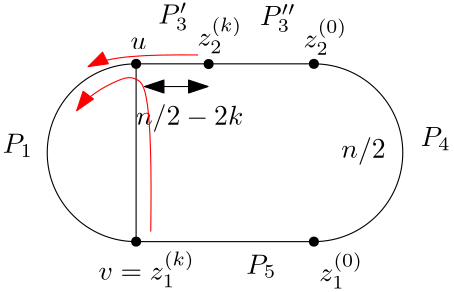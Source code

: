 <?xml version="1.0"?>
<!DOCTYPE ipe SYSTEM "ipe.dtd">
<ipe version="70107" creator="Ipe 7.1.10">
<info created="D:20180529113142" modified="D:20180530135308"/>
<ipestyle name="basic">
<symbol name="arrow/arc(spx)">
<path stroke="sym-stroke" fill="sym-stroke" pen="sym-pen">
0 0 m
-1 0.333 l
-1 -0.333 l
h
</path>
</symbol>
<symbol name="arrow/farc(spx)">
<path stroke="sym-stroke" fill="white" pen="sym-pen">
0 0 m
-1 0.333 l
-1 -0.333 l
h
</path>
</symbol>
<symbol name="arrow/ptarc(spx)">
<path stroke="sym-stroke" fill="sym-stroke" pen="sym-pen">
0 0 m
-1 0.333 l
-0.8 0 l
-1 -0.333 l
h
</path>
</symbol>
<symbol name="arrow/fptarc(spx)">
<path stroke="sym-stroke" fill="white" pen="sym-pen">
0 0 m
-1 0.333 l
-0.8 0 l
-1 -0.333 l
h
</path>
</symbol>
<symbol name="mark/circle(sx)" transformations="translations">
<path fill="sym-stroke">
0.6 0 0 0.6 0 0 e
0.4 0 0 0.4 0 0 e
</path>
</symbol>
<symbol name="mark/disk(sx)" transformations="translations">
<path fill="sym-stroke">
0.6 0 0 0.6 0 0 e
</path>
</symbol>
<symbol name="mark/fdisk(sfx)" transformations="translations">
<group>
<path fill="sym-fill">
0.5 0 0 0.5 0 0 e
</path>
<path fill="sym-stroke" fillrule="eofill">
0.6 0 0 0.6 0 0 e
0.4 0 0 0.4 0 0 e
</path>
</group>
</symbol>
<symbol name="mark/box(sx)" transformations="translations">
<path fill="sym-stroke" fillrule="eofill">
-0.6 -0.6 m
0.6 -0.6 l
0.6 0.6 l
-0.6 0.6 l
h
-0.4 -0.4 m
0.4 -0.4 l
0.4 0.4 l
-0.4 0.4 l
h
</path>
</symbol>
<symbol name="mark/square(sx)" transformations="translations">
<path fill="sym-stroke">
-0.6 -0.6 m
0.6 -0.6 l
0.6 0.6 l
-0.6 0.6 l
h
</path>
</symbol>
<symbol name="mark/fsquare(sfx)" transformations="translations">
<group>
<path fill="sym-fill">
-0.5 -0.5 m
0.5 -0.5 l
0.5 0.5 l
-0.5 0.5 l
h
</path>
<path fill="sym-stroke" fillrule="eofill">
-0.6 -0.6 m
0.6 -0.6 l
0.6 0.6 l
-0.6 0.6 l
h
-0.4 -0.4 m
0.4 -0.4 l
0.4 0.4 l
-0.4 0.4 l
h
</path>
</group>
</symbol>
<symbol name="mark/cross(sx)" transformations="translations">
<group>
<path fill="sym-stroke">
-0.43 -0.57 m
0.57 0.43 l
0.43 0.57 l
-0.57 -0.43 l
h
</path>
<path fill="sym-stroke">
-0.43 0.57 m
0.57 -0.43 l
0.43 -0.57 l
-0.57 0.43 l
h
</path>
</group>
</symbol>
<symbol name="arrow/fnormal(spx)">
<path stroke="sym-stroke" fill="white" pen="sym-pen">
0 0 m
-1 0.333 l
-1 -0.333 l
h
</path>
</symbol>
<symbol name="arrow/pointed(spx)">
<path stroke="sym-stroke" fill="sym-stroke" pen="sym-pen">
0 0 m
-1 0.333 l
-0.8 0 l
-1 -0.333 l
h
</path>
</symbol>
<symbol name="arrow/fpointed(spx)">
<path stroke="sym-stroke" fill="white" pen="sym-pen">
0 0 m
-1 0.333 l
-0.8 0 l
-1 -0.333 l
h
</path>
</symbol>
<symbol name="arrow/linear(spx)">
<path stroke="sym-stroke" pen="sym-pen">
-1 0.333 m
0 0 l
-1 -0.333 l
</path>
</symbol>
<symbol name="arrow/fdouble(spx)">
<path stroke="sym-stroke" fill="white" pen="sym-pen">
0 0 m
-1 0.333 l
-1 -0.333 l
h
-1 0 m
-2 0.333 l
-2 -0.333 l
h
</path>
</symbol>
<symbol name="arrow/double(spx)">
<path stroke="sym-stroke" fill="sym-stroke" pen="sym-pen">
0 0 m
-1 0.333 l
-1 -0.333 l
h
-1 0 m
-2 0.333 l
-2 -0.333 l
h
</path>
</symbol>
<pen name="heavier" value="0.8"/>
<pen name="fat" value="1.2"/>
<pen name="ultrafat" value="2"/>
<symbolsize name="large" value="5"/>
<symbolsize name="small" value="2"/>
<symbolsize name="tiny" value="1.1"/>
<arrowsize name="large" value="10"/>
<arrowsize name="small" value="5"/>
<arrowsize name="tiny" value="3"/>
<color name="red" value="1 0 0"/>
<color name="green" value="0 1 0"/>
<color name="blue" value="0 0 1"/>
<color name="yellow" value="1 1 0"/>
<color name="orange" value="1 0.647 0"/>
<color name="gold" value="1 0.843 0"/>
<color name="purple" value="0.627 0.125 0.941"/>
<color name="gray" value="0.745"/>
<color name="brown" value="0.647 0.165 0.165"/>
<color name="navy" value="0 0 0.502"/>
<color name="pink" value="1 0.753 0.796"/>
<color name="seagreen" value="0.18 0.545 0.341"/>
<color name="turquoise" value="0.251 0.878 0.816"/>
<color name="violet" value="0.933 0.51 0.933"/>
<color name="darkblue" value="0 0 0.545"/>
<color name="darkcyan" value="0 0.545 0.545"/>
<color name="darkgray" value="0.663"/>
<color name="darkgreen" value="0 0.392 0"/>
<color name="darkmagenta" value="0.545 0 0.545"/>
<color name="darkorange" value="1 0.549 0"/>
<color name="darkred" value="0.545 0 0"/>
<color name="lightblue" value="0.678 0.847 0.902"/>
<color name="lightcyan" value="0.878 1 1"/>
<color name="lightgray" value="0.827"/>
<color name="lightgreen" value="0.565 0.933 0.565"/>
<color name="lightyellow" value="1 1 0.878"/>
<dashstyle name="dashed" value="[4] 0"/>
<dashstyle name="dotted" value="[1 3] 0"/>
<dashstyle name="dash dotted" value="[4 2 1 2] 0"/>
<dashstyle name="dash dot dotted" value="[4 2 1 2 1 2] 0"/>
<textsize name="large" value="\large"/>
<textsize name="small" value="\small"/>
<textsize name="tiny" value="\tiny"/>
<textsize name="Large" value="\Large"/>
<textsize name="LARGE" value="\LARGE"/>
<textsize name="huge" value="\huge"/>
<textsize name="Huge" value="\Huge"/>
<textsize name="footnote" value="\footnotesize"/>
<textstyle name="center" begin="\begin{center}" end="\end{center}"/>
<textstyle name="itemize" begin="\begin{itemize}" end="\end{itemize}"/>
<textstyle name="item" begin="\begin{itemize}\item{}" end="\end{itemize}"/>
<gridsize name="4 pts" value="4"/>
<gridsize name="8 pts (~3 mm)" value="8"/>
<gridsize name="16 pts (~6 mm)" value="16"/>
<gridsize name="32 pts (~12 mm)" value="32"/>
<gridsize name="10 pts (~3.5 mm)" value="10"/>
<gridsize name="20 pts (~7 mm)" value="20"/>
<gridsize name="14 pts (~5 mm)" value="14"/>
<gridsize name="28 pts (~10 mm)" value="28"/>
<gridsize name="56 pts (~20 mm)" value="56"/>
<anglesize name="90 deg" value="90"/>
<anglesize name="60 deg" value="60"/>
<anglesize name="45 deg" value="45"/>
<anglesize name="30 deg" value="30"/>
<anglesize name="22.5 deg" value="22.5"/>
<opacity name="10%" value="0.1"/>
<opacity name="30%" value="0.3"/>
<opacity name="50%" value="0.5"/>
<opacity name="75%" value="0.75"/>
<tiling name="falling" angle="-60" step="4" width="1"/>
<tiling name="rising" angle="30" step="4" width="1"/>
</ipestyle>
<page>
<layer name="alpha"/>
<layer name="beta"/>
<layer name="gamma"/>
<view layers="alpha beta gamma" active="gamma"/>
<use layer="alpha" name="mark/disk(sx)" pos="256 768" size="normal" stroke="black"/>
<use name="mark/disk(sx)" pos="256 704" size="normal" stroke="black"/>
<use name="mark/disk(sx)" pos="320 768" size="normal" stroke="black"/>
<use name="mark/disk(sx)" pos="320 704" size="normal" stroke="black"/>
<path stroke="black">
256 768 m
256 704 l
256 704 l
</path>
<path stroke="black">
256 768 m
320 768 l
</path>
<path stroke="black">
320 704 m
256 704 l
</path>
<path stroke="black">
256 768 m
32 0 0 32 256 736 256 704 a
</path>
<path stroke="black">
320 768 m
32 0 0 -32 320 736 320 704 a
</path>
<text layer="beta" transformations="translations" pos="208 736" stroke="black" type="label" width="10.866" height="6.812" depth="1.49" valign="baseline">$P_1$</text>
<text matrix="1 0 0 1 -3.72587 -10.0847" transformations="translations" pos="320 784" stroke="black" type="label" width="15.767" height="10.412" depth="2.65" valign="baseline">$z_2^{(0)}$</text>
<text matrix="1 0 0 1 1.97473 17.7725" transformations="translations" pos="320 672" stroke="black" type="label" width="15.767" height="10.412" depth="2.65" valign="baseline">$z_1^{(0)}$</text>
<text matrix="1 0 0 1 -1.86058 -0.109446" transformations="translations" pos="255.838 773.301" stroke="black" type="label" width="5.703" height="4.289" depth="0" valign="baseline">$u$</text>
<text matrix="1 0 0 1 -13.8111 -7.11399" transformations="translations" pos="256.276 697.345" stroke="black" type="label" width="34.67" height="10.412" depth="2.65" valign="baseline">$v = z_1^{(k)}$</text>
<text matrix="1 0 0 1 -18.012 -2.5133" transformations="translations" pos="347.888 736.671" stroke="black" type="label" width="15.943" height="7.473" depth="2.49" valign="baseline">$n/2$</text>
<use layer="gamma" name="mark/disk(sx)" pos="282.105 767.938" size="normal" stroke="black"/>
<text matrix="1 0 0 1 -2.40781 -5.91008" transformations="translations" pos="280.464 780.415" stroke="black" type="label" width="16.2" height="10.412" depth="2.65" valign="baseline">$z_2^{(k)}$</text>
<path stroke="black" arrow="normal/normal" rarrow="normal/normal">
259.012 759.839 m
281.886 759.839 l
</path>
<text matrix="1 0 0 1 -15.3224 -1.09446" transformations="translations" pos="271.27 747.143" stroke="black" type="label" width="38.601" height="7.473" depth="2.49" valign="baseline">$n/2 - 2k$</text>
<text matrix="1 0 0 1 -3.28338 1.97003" transformations="translations" pos="267.221 780.524" stroke="black" type="label" width="10.866" height="7.493" depth="2.47" valign="baseline">$P_3&apos;$</text>
<text matrix="1 0 0 1 -2.18892 -1.97003" transformations="translations" pos="302.791 783.917" stroke="black" type="label" width="12.872" height="7.493" depth="2.47" valign="baseline">$P_3&apos;&apos;$</text>
<text transformations="translations" pos="358.389 738.387" stroke="black" type="label" width="10.866" height="6.812" depth="1.49" valign="baseline">$P_4$</text>
<text transformations="translations" pos="295.677 692.42" stroke="black" type="label" width="10.866" height="6.812" depth="1.49" valign="baseline">$P_5$</text>
<path stroke="red" arrow="normal/normal">
261.265 707.631 m
262.021 757.714
255.868 763.974
250.256 762.787
238.706 756.634
234.605 751.129 c
</path>
<path stroke="red" arrow="normal/normal">
278.319 771.206 m
259.215 771.314
246.694 770.99
238.706 766.996 c
</path>
</page>
</ipe>
